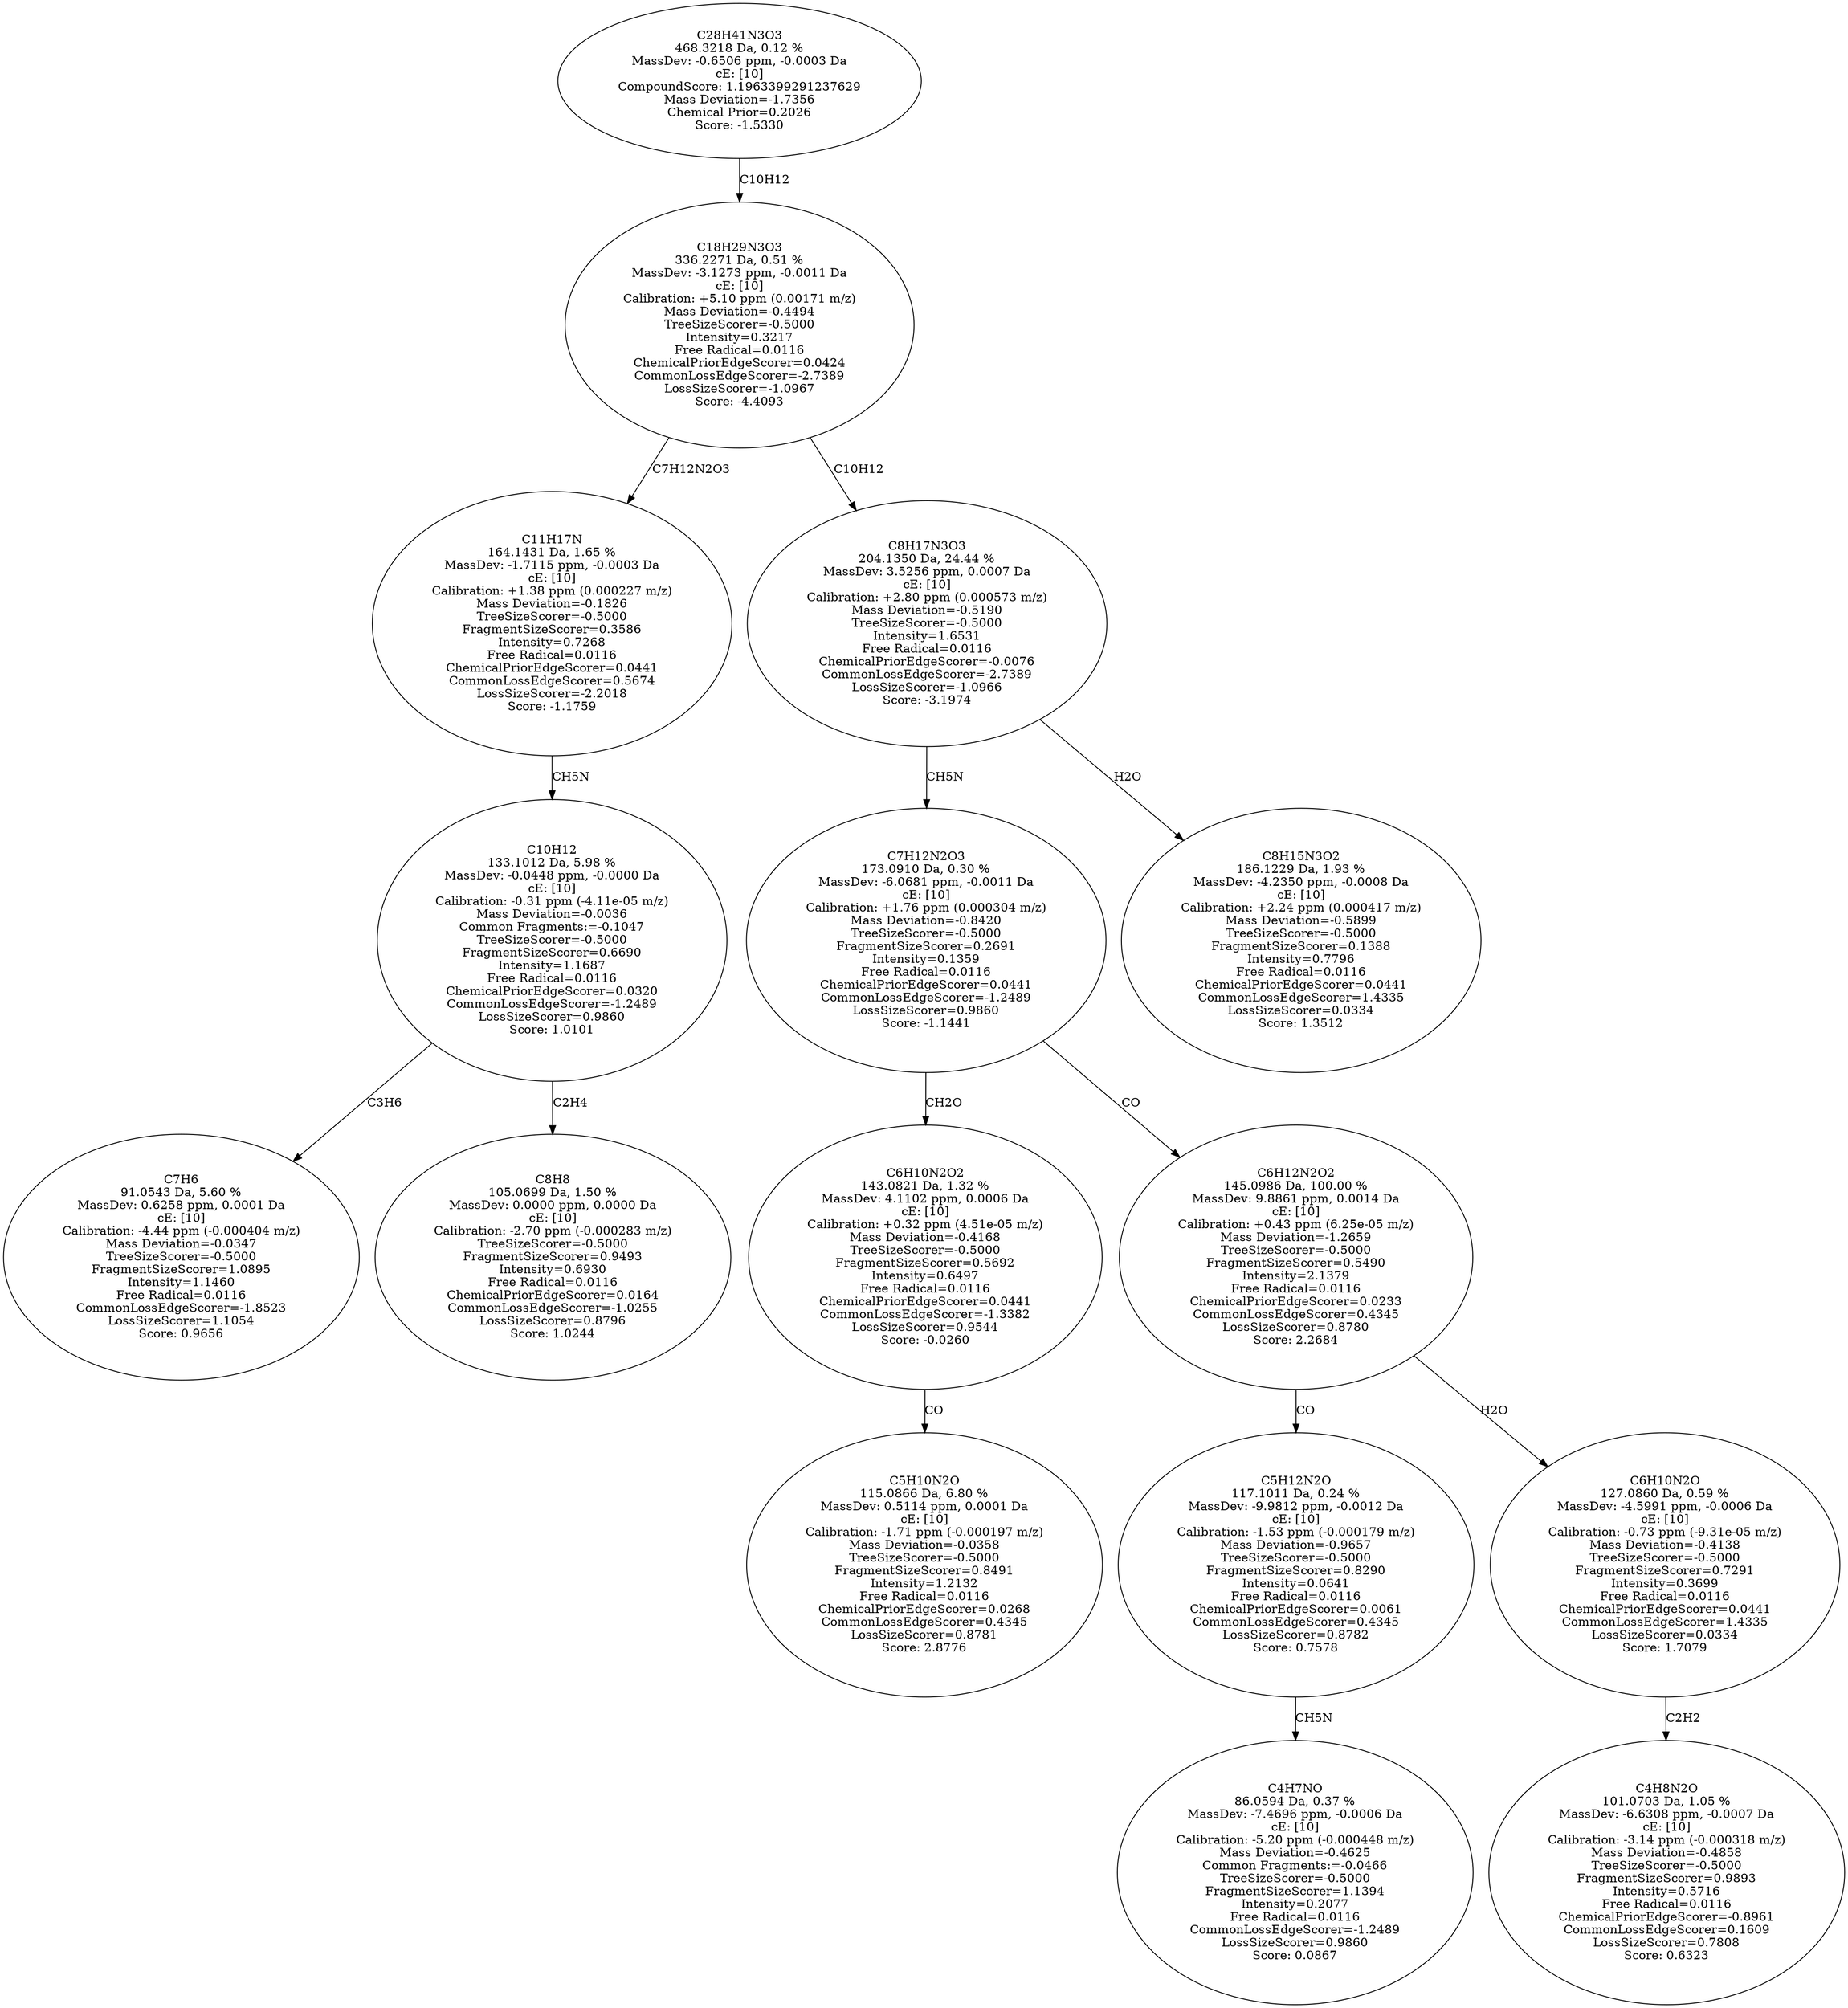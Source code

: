 strict digraph {
v1 [label="C7H6\n91.0543 Da, 5.60 %\nMassDev: 0.6258 ppm, 0.0001 Da\ncE: [10]\nCalibration: -4.44 ppm (-0.000404 m/z)\nMass Deviation=-0.0347\nTreeSizeScorer=-0.5000\nFragmentSizeScorer=1.0895\nIntensity=1.1460\nFree Radical=0.0116\nCommonLossEdgeScorer=-1.8523\nLossSizeScorer=1.1054\nScore: 0.9656"];
v2 [label="C8H8\n105.0699 Da, 1.50 %\nMassDev: 0.0000 ppm, 0.0000 Da\ncE: [10]\nCalibration: -2.70 ppm (-0.000283 m/z)\nTreeSizeScorer=-0.5000\nFragmentSizeScorer=0.9493\nIntensity=0.6930\nFree Radical=0.0116\nChemicalPriorEdgeScorer=0.0164\nCommonLossEdgeScorer=-1.0255\nLossSizeScorer=0.8796\nScore: 1.0244"];
v3 [label="C10H12\n133.1012 Da, 5.98 %\nMassDev: -0.0448 ppm, -0.0000 Da\ncE: [10]\nCalibration: -0.31 ppm (-4.11e-05 m/z)\nMass Deviation=-0.0036\nCommon Fragments:=-0.1047\nTreeSizeScorer=-0.5000\nFragmentSizeScorer=0.6690\nIntensity=1.1687\nFree Radical=0.0116\nChemicalPriorEdgeScorer=0.0320\nCommonLossEdgeScorer=-1.2489\nLossSizeScorer=0.9860\nScore: 1.0101"];
v4 [label="C11H17N\n164.1431 Da, 1.65 %\nMassDev: -1.7115 ppm, -0.0003 Da\ncE: [10]\nCalibration: +1.38 ppm (0.000227 m/z)\nMass Deviation=-0.1826\nTreeSizeScorer=-0.5000\nFragmentSizeScorer=0.3586\nIntensity=0.7268\nFree Radical=0.0116\nChemicalPriorEdgeScorer=0.0441\nCommonLossEdgeScorer=0.5674\nLossSizeScorer=-2.2018\nScore: -1.1759"];
v5 [label="C5H10N2O\n115.0866 Da, 6.80 %\nMassDev: 0.5114 ppm, 0.0001 Da\ncE: [10]\nCalibration: -1.71 ppm (-0.000197 m/z)\nMass Deviation=-0.0358\nTreeSizeScorer=-0.5000\nFragmentSizeScorer=0.8491\nIntensity=1.2132\nFree Radical=0.0116\nChemicalPriorEdgeScorer=0.0268\nCommonLossEdgeScorer=0.4345\nLossSizeScorer=0.8781\nScore: 2.8776"];
v6 [label="C6H10N2O2\n143.0821 Da, 1.32 %\nMassDev: 4.1102 ppm, 0.0006 Da\ncE: [10]\nCalibration: +0.32 ppm (4.51e-05 m/z)\nMass Deviation=-0.4168\nTreeSizeScorer=-0.5000\nFragmentSizeScorer=0.5692\nIntensity=0.6497\nFree Radical=0.0116\nChemicalPriorEdgeScorer=0.0441\nCommonLossEdgeScorer=-1.3382\nLossSizeScorer=0.9544\nScore: -0.0260"];
v7 [label="C4H7NO\n86.0594 Da, 0.37 %\nMassDev: -7.4696 ppm, -0.0006 Da\ncE: [10]\nCalibration: -5.20 ppm (-0.000448 m/z)\nMass Deviation=-0.4625\nCommon Fragments:=-0.0466\nTreeSizeScorer=-0.5000\nFragmentSizeScorer=1.1394\nIntensity=0.2077\nFree Radical=0.0116\nCommonLossEdgeScorer=-1.2489\nLossSizeScorer=0.9860\nScore: 0.0867"];
v8 [label="C5H12N2O\n117.1011 Da, 0.24 %\nMassDev: -9.9812 ppm, -0.0012 Da\ncE: [10]\nCalibration: -1.53 ppm (-0.000179 m/z)\nMass Deviation=-0.9657\nTreeSizeScorer=-0.5000\nFragmentSizeScorer=0.8290\nIntensity=0.0641\nFree Radical=0.0116\nChemicalPriorEdgeScorer=0.0061\nCommonLossEdgeScorer=0.4345\nLossSizeScorer=0.8782\nScore: 0.7578"];
v9 [label="C4H8N2O\n101.0703 Da, 1.05 %\nMassDev: -6.6308 ppm, -0.0007 Da\ncE: [10]\nCalibration: -3.14 ppm (-0.000318 m/z)\nMass Deviation=-0.4858\nTreeSizeScorer=-0.5000\nFragmentSizeScorer=0.9893\nIntensity=0.5716\nFree Radical=0.0116\nChemicalPriorEdgeScorer=-0.8961\nCommonLossEdgeScorer=0.1609\nLossSizeScorer=0.7808\nScore: 0.6323"];
v10 [label="C6H10N2O\n127.0860 Da, 0.59 %\nMassDev: -4.5991 ppm, -0.0006 Da\ncE: [10]\nCalibration: -0.73 ppm (-9.31e-05 m/z)\nMass Deviation=-0.4138\nTreeSizeScorer=-0.5000\nFragmentSizeScorer=0.7291\nIntensity=0.3699\nFree Radical=0.0116\nChemicalPriorEdgeScorer=0.0441\nCommonLossEdgeScorer=1.4335\nLossSizeScorer=0.0334\nScore: 1.7079"];
v11 [label="C6H12N2O2\n145.0986 Da, 100.00 %\nMassDev: 9.8861 ppm, 0.0014 Da\ncE: [10]\nCalibration: +0.43 ppm (6.25e-05 m/z)\nMass Deviation=-1.2659\nTreeSizeScorer=-0.5000\nFragmentSizeScorer=0.5490\nIntensity=2.1379\nFree Radical=0.0116\nChemicalPriorEdgeScorer=0.0233\nCommonLossEdgeScorer=0.4345\nLossSizeScorer=0.8780\nScore: 2.2684"];
v12 [label="C7H12N2O3\n173.0910 Da, 0.30 %\nMassDev: -6.0681 ppm, -0.0011 Da\ncE: [10]\nCalibration: +1.76 ppm (0.000304 m/z)\nMass Deviation=-0.8420\nTreeSizeScorer=-0.5000\nFragmentSizeScorer=0.2691\nIntensity=0.1359\nFree Radical=0.0116\nChemicalPriorEdgeScorer=0.0441\nCommonLossEdgeScorer=-1.2489\nLossSizeScorer=0.9860\nScore: -1.1441"];
v13 [label="C8H15N3O2\n186.1229 Da, 1.93 %\nMassDev: -4.2350 ppm, -0.0008 Da\ncE: [10]\nCalibration: +2.24 ppm (0.000417 m/z)\nMass Deviation=-0.5899\nTreeSizeScorer=-0.5000\nFragmentSizeScorer=0.1388\nIntensity=0.7796\nFree Radical=0.0116\nChemicalPriorEdgeScorer=0.0441\nCommonLossEdgeScorer=1.4335\nLossSizeScorer=0.0334\nScore: 1.3512"];
v14 [label="C8H17N3O3\n204.1350 Da, 24.44 %\nMassDev: 3.5256 ppm, 0.0007 Da\ncE: [10]\nCalibration: +2.80 ppm (0.000573 m/z)\nMass Deviation=-0.5190\nTreeSizeScorer=-0.5000\nIntensity=1.6531\nFree Radical=0.0116\nChemicalPriorEdgeScorer=-0.0076\nCommonLossEdgeScorer=-2.7389\nLossSizeScorer=-1.0966\nScore: -3.1974"];
v15 [label="C18H29N3O3\n336.2271 Da, 0.51 %\nMassDev: -3.1273 ppm, -0.0011 Da\ncE: [10]\nCalibration: +5.10 ppm (0.00171 m/z)\nMass Deviation=-0.4494\nTreeSizeScorer=-0.5000\nIntensity=0.3217\nFree Radical=0.0116\nChemicalPriorEdgeScorer=0.0424\nCommonLossEdgeScorer=-2.7389\nLossSizeScorer=-1.0967\nScore: -4.4093"];
v16 [label="C28H41N3O3\n468.3218 Da, 0.12 %\nMassDev: -0.6506 ppm, -0.0003 Da\ncE: [10]\nCompoundScore: 1.1963399291237629\nMass Deviation=-1.7356\nChemical Prior=0.2026\nScore: -1.5330"];
v3 -> v1 [label="C3H6"];
v3 -> v2 [label="C2H4"];
v4 -> v3 [label="CH5N"];
v15 -> v4 [label="C7H12N2O3"];
v6 -> v5 [label="CO"];
v12 -> v6 [label="CH2O"];
v8 -> v7 [label="CH5N"];
v11 -> v8 [label="CO"];
v10 -> v9 [label="C2H2"];
v11 -> v10 [label="H2O"];
v12 -> v11 [label="CO"];
v14 -> v12 [label="CH5N"];
v14 -> v13 [label="H2O"];
v15 -> v14 [label="C10H12"];
v16 -> v15 [label="C10H12"];
}